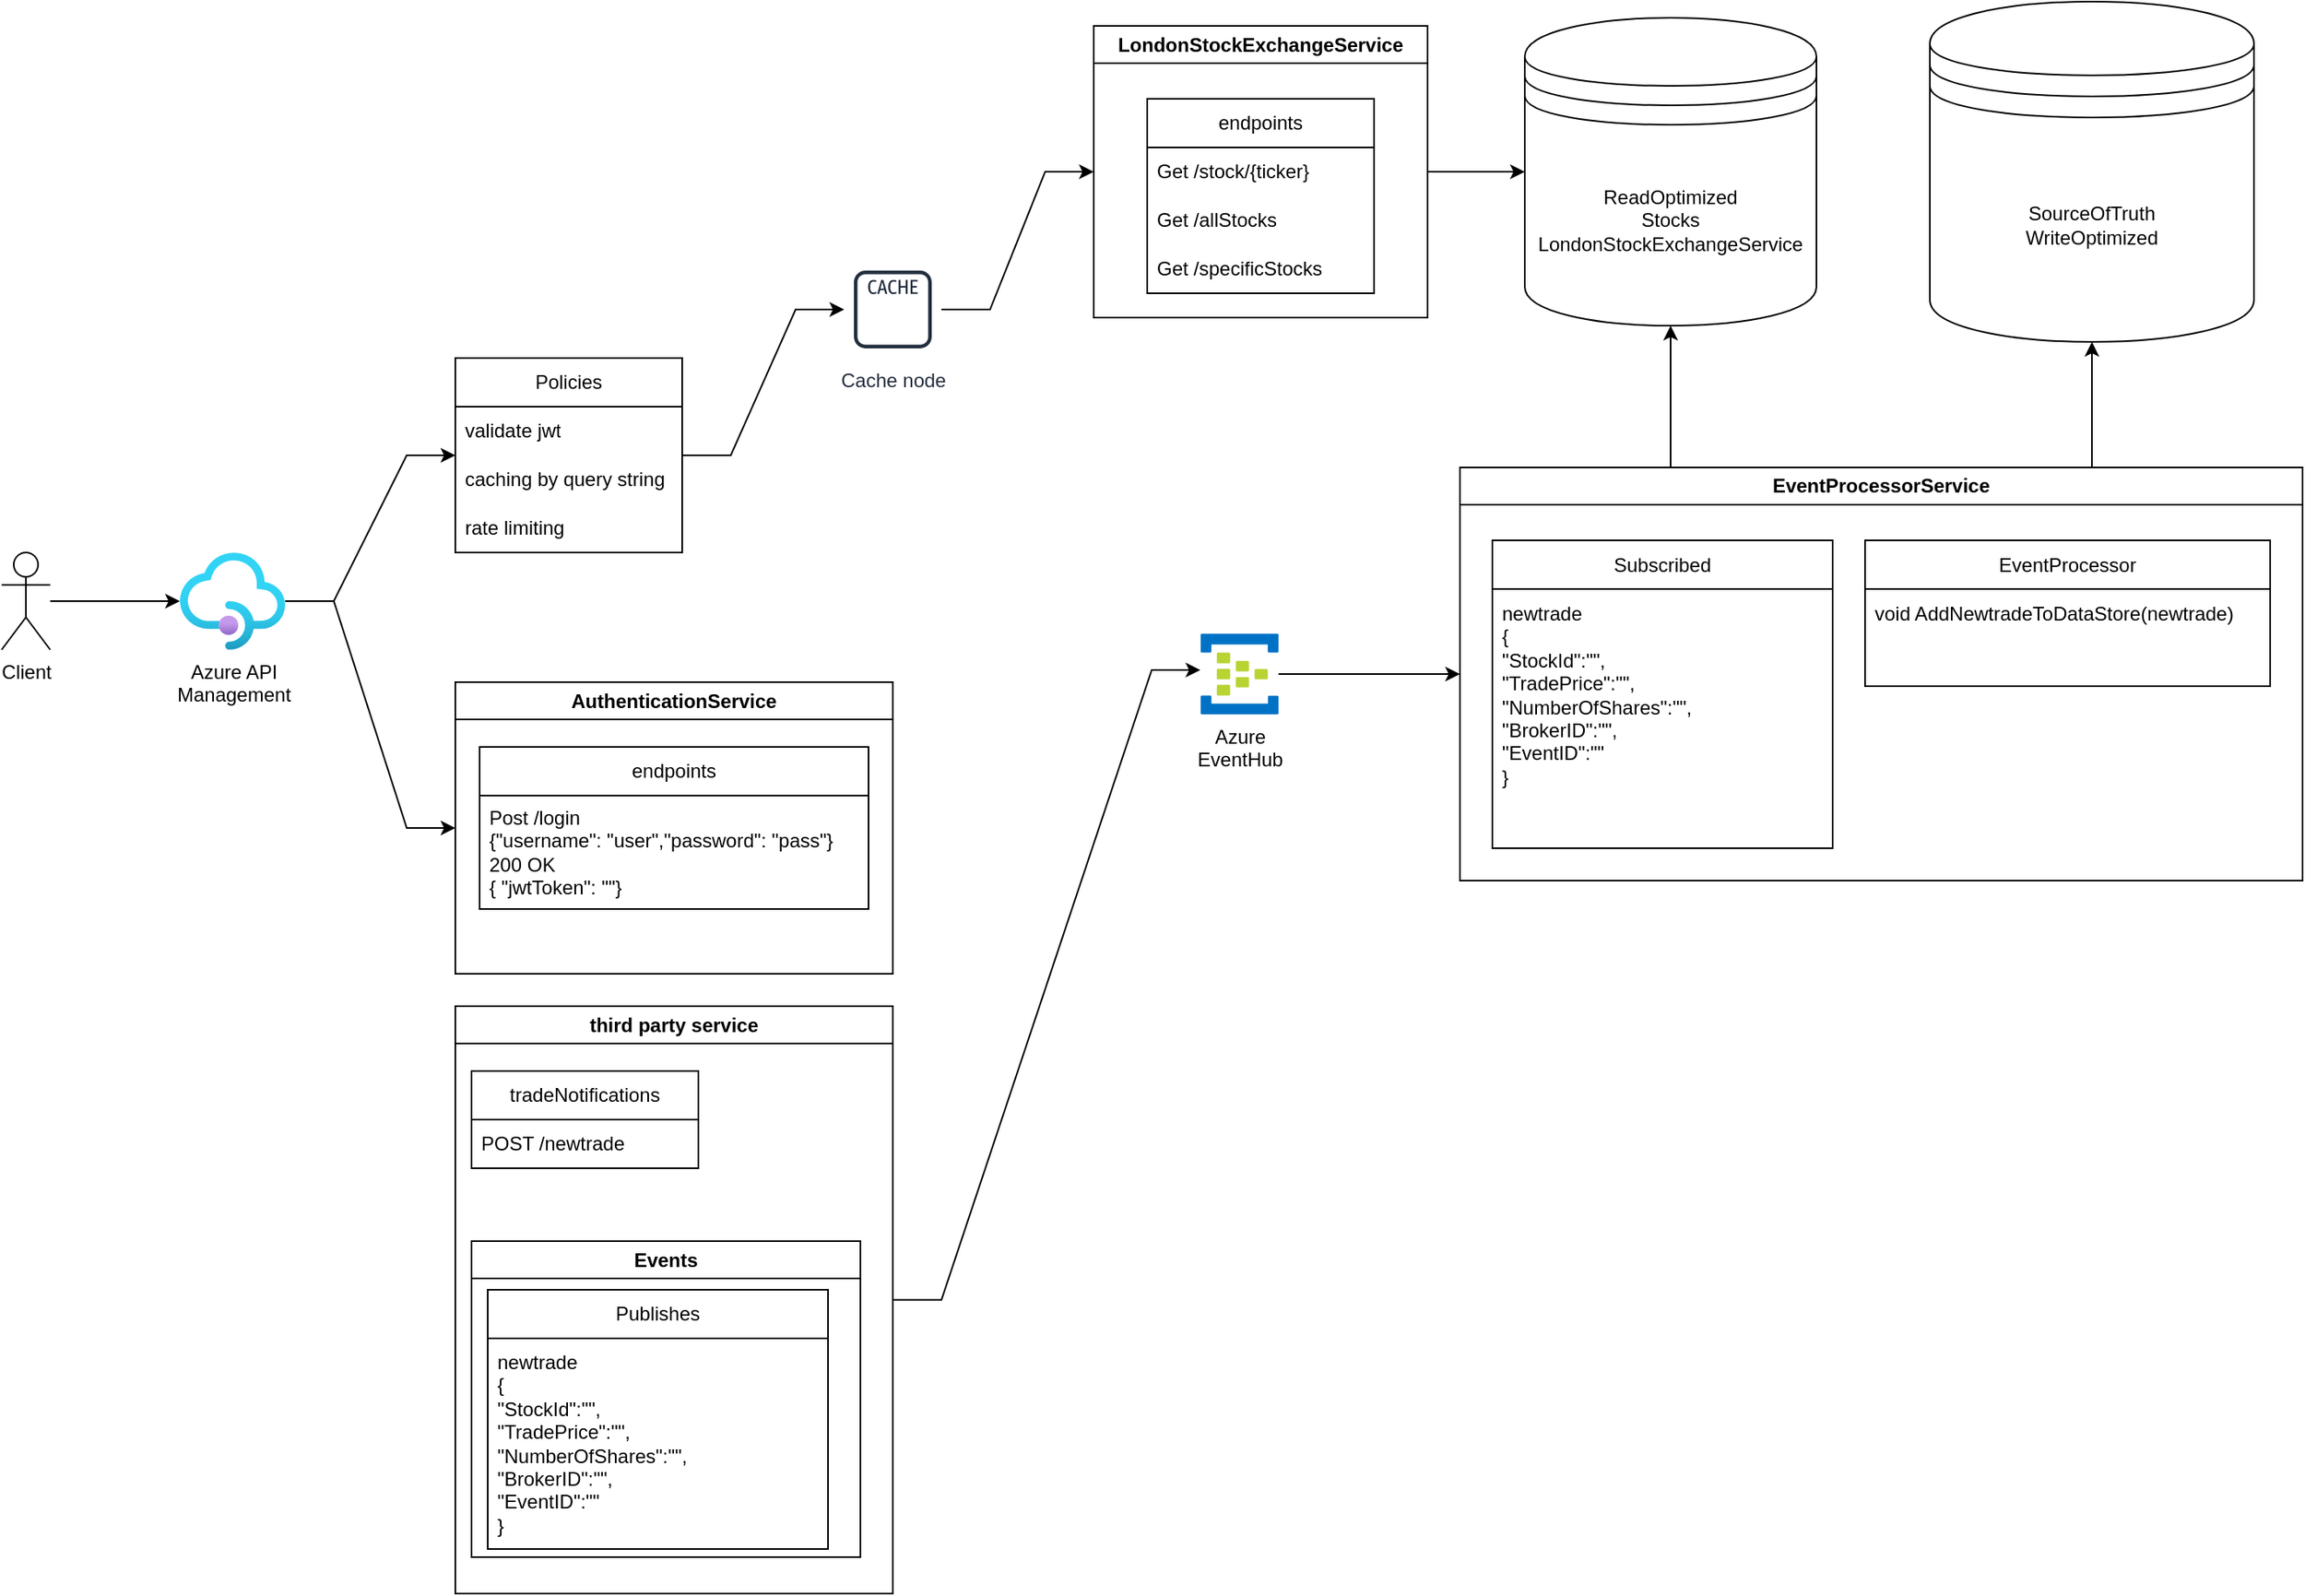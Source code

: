 <mxfile version="22.1.2" type="device">
  <diagram name="Page-1" id="3ypLyDiBIvF3oMqPz6Wy">
    <mxGraphModel dx="1595" dy="1538" grid="1" gridSize="10" guides="1" tooltips="1" connect="1" arrows="1" fold="1" page="0" pageScale="1" pageWidth="827" pageHeight="1169" math="0" shadow="0">
      <root>
        <mxCell id="0" />
        <mxCell id="1" parent="0" />
        <mxCell id="UnuWb7xBkvGk9M-T2CGa-3" style="edgeStyle=orthogonalEdgeStyle;rounded=0;orthogonalLoop=1;jettySize=auto;html=1;" parent="1" source="UnuWb7xBkvGk9M-T2CGa-1" target="UnuWb7xBkvGk9M-T2CGa-2" edge="1">
          <mxGeometry relative="1" as="geometry" />
        </mxCell>
        <mxCell id="UnuWb7xBkvGk9M-T2CGa-1" value="Client" style="shape=umlActor;verticalLabelPosition=bottom;verticalAlign=top;html=1;outlineConnect=0;" parent="1" vertex="1">
          <mxGeometry x="80" y="320" width="30" height="60" as="geometry" />
        </mxCell>
        <mxCell id="UnuWb7xBkvGk9M-T2CGa-13" style="edgeStyle=entityRelationEdgeStyle;rounded=0;orthogonalLoop=1;jettySize=auto;html=1;elbow=vertical;" parent="1" source="UnuWb7xBkvGk9M-T2CGa-2" target="UnuWb7xBkvGk9M-T2CGa-15" edge="1">
          <mxGeometry relative="1" as="geometry" />
        </mxCell>
        <mxCell id="UnuWb7xBkvGk9M-T2CGa-14" style="edgeStyle=entityRelationEdgeStyle;rounded=0;orthogonalLoop=1;jettySize=auto;html=1;" parent="1" source="UnuWb7xBkvGk9M-T2CGa-2" target="UnuWb7xBkvGk9M-T2CGa-9" edge="1">
          <mxGeometry relative="1" as="geometry" />
        </mxCell>
        <mxCell id="UnuWb7xBkvGk9M-T2CGa-2" value="Azure API&lt;br&gt;Management" style="image;aspect=fixed;html=1;points=[];align=center;fontSize=12;image=img/lib/azure2/integration/API_Management_Services.svg;" parent="1" vertex="1">
          <mxGeometry x="190" y="320" width="65" height="60" as="geometry" />
        </mxCell>
        <mxCell id="UnuWb7xBkvGk9M-T2CGa-17" style="edgeStyle=entityRelationEdgeStyle;rounded=0;orthogonalLoop=1;jettySize=auto;html=1;" parent="1" source="UnuWb7xBkvGk9M-T2CGa-9" target="L9-EkQArELdjS92u26Xb-1" edge="1">
          <mxGeometry relative="1" as="geometry">
            <mxPoint x="590" y="300" as="targetPoint" />
          </mxGeometry>
        </mxCell>
        <mxCell id="UnuWb7xBkvGk9M-T2CGa-9" value="Policies" style="swimlane;fontStyle=0;childLayout=stackLayout;horizontal=1;startSize=30;horizontalStack=0;resizeParent=1;resizeParentMax=0;resizeLast=0;collapsible=1;marginBottom=0;whiteSpace=wrap;html=1;" parent="1" vertex="1">
          <mxGeometry x="360" y="200" width="140" height="120" as="geometry" />
        </mxCell>
        <mxCell id="UnuWb7xBkvGk9M-T2CGa-10" value="validate jwt" style="text;strokeColor=none;fillColor=none;align=left;verticalAlign=middle;spacingLeft=4;spacingRight=4;overflow=hidden;points=[[0,0.5],[1,0.5]];portConstraint=eastwest;rotatable=0;whiteSpace=wrap;html=1;" parent="UnuWb7xBkvGk9M-T2CGa-9" vertex="1">
          <mxGeometry y="30" width="140" height="30" as="geometry" />
        </mxCell>
        <mxCell id="UnuWb7xBkvGk9M-T2CGa-23" value="caching by query string" style="text;strokeColor=none;fillColor=none;align=left;verticalAlign=middle;spacingLeft=4;spacingRight=4;overflow=hidden;points=[[0,0.5],[1,0.5]];portConstraint=eastwest;rotatable=0;whiteSpace=wrap;html=1;" parent="UnuWb7xBkvGk9M-T2CGa-9" vertex="1">
          <mxGeometry y="60" width="140" height="30" as="geometry" />
        </mxCell>
        <mxCell id="cUu09cKKm69XMizrhf4F-7" value="rate limiting" style="text;strokeColor=none;fillColor=none;align=left;verticalAlign=middle;spacingLeft=4;spacingRight=4;overflow=hidden;points=[[0,0.5],[1,0.5]];portConstraint=eastwest;rotatable=0;whiteSpace=wrap;html=1;" parent="UnuWb7xBkvGk9M-T2CGa-9" vertex="1">
          <mxGeometry y="90" width="140" height="30" as="geometry" />
        </mxCell>
        <mxCell id="UnuWb7xBkvGk9M-T2CGa-15" value="AuthenticationService" style="swimlane;whiteSpace=wrap;html=1;" parent="1" vertex="1">
          <mxGeometry x="360" y="400" width="270" height="180" as="geometry" />
        </mxCell>
        <mxCell id="UnuWb7xBkvGk9M-T2CGa-4" value="endpoints" style="swimlane;fontStyle=0;childLayout=stackLayout;horizontal=1;startSize=30;horizontalStack=0;resizeParent=1;resizeParentMax=0;resizeLast=0;collapsible=1;marginBottom=0;whiteSpace=wrap;html=1;" parent="UnuWb7xBkvGk9M-T2CGa-15" vertex="1">
          <mxGeometry x="15" y="40" width="240" height="100" as="geometry" />
        </mxCell>
        <mxCell id="UnuWb7xBkvGk9M-T2CGa-5" value="Post /login&lt;br style=&quot;border-color: var(--border-color);&quot;&gt;{&quot;username&quot;: &quot;user&quot;,&quot;password&quot;: &quot;pass&quot;}&lt;br style=&quot;border-color: var(--border-color);&quot;&gt;200 OK&lt;br style=&quot;border-color: var(--border-color);&quot;&gt;{ &quot;jwtToken&quot;: &quot;&quot;}" style="text;strokeColor=none;fillColor=none;align=left;verticalAlign=middle;spacingLeft=4;spacingRight=4;overflow=hidden;points=[[0,0.5],[1,0.5]];portConstraint=eastwest;rotatable=0;whiteSpace=wrap;html=1;" parent="UnuWb7xBkvGk9M-T2CGa-4" vertex="1">
          <mxGeometry y="30" width="240" height="70" as="geometry" />
        </mxCell>
        <mxCell id="cUu09cKKm69XMizrhf4F-20" style="edgeStyle=orthogonalEdgeStyle;rounded=0;orthogonalLoop=1;jettySize=auto;html=1;" parent="1" source="UnuWb7xBkvGk9M-T2CGa-16" target="UnuWb7xBkvGk9M-T2CGa-25" edge="1">
          <mxGeometry relative="1" as="geometry" />
        </mxCell>
        <mxCell id="UnuWb7xBkvGk9M-T2CGa-16" value="LondonStockExchangeService" style="swimlane;whiteSpace=wrap;html=1;" parent="1" vertex="1">
          <mxGeometry x="754" y="-5" width="206" height="180" as="geometry" />
        </mxCell>
        <mxCell id="UnuWb7xBkvGk9M-T2CGa-18" value="endpoints" style="swimlane;fontStyle=0;childLayout=stackLayout;horizontal=1;startSize=30;horizontalStack=0;resizeParent=1;resizeParentMax=0;resizeLast=0;collapsible=1;marginBottom=0;whiteSpace=wrap;html=1;" parent="UnuWb7xBkvGk9M-T2CGa-16" vertex="1">
          <mxGeometry x="33" y="45" width="140" height="120" as="geometry" />
        </mxCell>
        <mxCell id="UnuWb7xBkvGk9M-T2CGa-20" value="Get /stock/{ticker}" style="text;strokeColor=none;fillColor=none;align=left;verticalAlign=middle;spacingLeft=4;spacingRight=4;overflow=hidden;points=[[0,0.5],[1,0.5]];portConstraint=eastwest;rotatable=0;whiteSpace=wrap;html=1;" parent="UnuWb7xBkvGk9M-T2CGa-18" vertex="1">
          <mxGeometry y="30" width="140" height="30" as="geometry" />
        </mxCell>
        <mxCell id="UnuWb7xBkvGk9M-T2CGa-21" value="Get /allStocks" style="text;strokeColor=none;fillColor=none;align=left;verticalAlign=middle;spacingLeft=4;spacingRight=4;overflow=hidden;points=[[0,0.5],[1,0.5]];portConstraint=eastwest;rotatable=0;whiteSpace=wrap;html=1;" parent="UnuWb7xBkvGk9M-T2CGa-18" vertex="1">
          <mxGeometry y="60" width="140" height="30" as="geometry" />
        </mxCell>
        <mxCell id="UnuWb7xBkvGk9M-T2CGa-22" value="Get /specificStocks" style="text;strokeColor=none;fillColor=none;align=left;verticalAlign=middle;spacingLeft=4;spacingRight=4;overflow=hidden;points=[[0,0.5],[1,0.5]];portConstraint=eastwest;rotatable=0;whiteSpace=wrap;html=1;" parent="UnuWb7xBkvGk9M-T2CGa-18" vertex="1">
          <mxGeometry y="90" width="140" height="30" as="geometry" />
        </mxCell>
        <mxCell id="cUu09cKKm69XMizrhf4F-19" style="edgeStyle=entityRelationEdgeStyle;rounded=0;orthogonalLoop=1;jettySize=auto;html=1;" parent="1" source="UnuWb7xBkvGk9M-T2CGa-24" target="cUu09cKKm69XMizrhf4F-8" edge="1">
          <mxGeometry relative="1" as="geometry" />
        </mxCell>
        <mxCell id="UnuWb7xBkvGk9M-T2CGa-24" value="Azure&lt;br&gt;EventHub" style="image;sketch=0;aspect=fixed;html=1;points=[];align=center;fontSize=12;image=img/lib/mscae/Event_Hubs.svg;" parent="1" vertex="1">
          <mxGeometry x="820" y="370" width="48" height="50" as="geometry" />
        </mxCell>
        <mxCell id="UnuWb7xBkvGk9M-T2CGa-32" style="edgeStyle=entityRelationEdgeStyle;rounded=0;orthogonalLoop=1;jettySize=auto;html=1;startArrow=none;startFill=0;entryX=-0.005;entryY=0.45;entryDx=0;entryDy=0;entryPerimeter=0;" parent="1" source="UnuWb7xBkvGk9M-T2CGa-31" target="UnuWb7xBkvGk9M-T2CGa-24" edge="1">
          <mxGeometry relative="1" as="geometry">
            <mxPoint x="1990" y="700" as="sourcePoint" />
          </mxGeometry>
        </mxCell>
        <mxCell id="UnuWb7xBkvGk9M-T2CGa-31" value="third party service" style="swimlane;whiteSpace=wrap;html=1;" parent="1" vertex="1">
          <mxGeometry x="360" y="600" width="270" height="362.5" as="geometry" />
        </mxCell>
        <mxCell id="UnuWb7xBkvGk9M-T2CGa-26" value="tradeNotifications" style="swimlane;fontStyle=0;childLayout=stackLayout;horizontal=1;startSize=30;horizontalStack=0;resizeParent=1;resizeParentMax=0;resizeLast=0;collapsible=1;marginBottom=0;whiteSpace=wrap;html=1;" parent="UnuWb7xBkvGk9M-T2CGa-31" vertex="1">
          <mxGeometry x="10" y="40" width="140" height="60" as="geometry" />
        </mxCell>
        <mxCell id="UnuWb7xBkvGk9M-T2CGa-27" value="POST /newtrade" style="text;strokeColor=none;fillColor=none;align=left;verticalAlign=middle;spacingLeft=4;spacingRight=4;overflow=hidden;points=[[0,0.5],[1,0.5]];portConstraint=eastwest;rotatable=0;whiteSpace=wrap;html=1;" parent="UnuWb7xBkvGk9M-T2CGa-26" vertex="1">
          <mxGeometry y="30" width="140" height="30" as="geometry" />
        </mxCell>
        <mxCell id="UnuWb7xBkvGk9M-T2CGa-33" value="Events" style="swimlane;whiteSpace=wrap;html=1;" parent="UnuWb7xBkvGk9M-T2CGa-31" vertex="1">
          <mxGeometry x="10" y="145" width="240" height="195" as="geometry" />
        </mxCell>
        <mxCell id="UnuWb7xBkvGk9M-T2CGa-34" value="Publishes" style="swimlane;fontStyle=0;childLayout=stackLayout;horizontal=1;startSize=30;horizontalStack=0;resizeParent=1;resizeParentMax=0;resizeLast=0;collapsible=1;marginBottom=0;whiteSpace=wrap;html=1;" parent="UnuWb7xBkvGk9M-T2CGa-33" vertex="1">
          <mxGeometry x="10" y="30" width="210" height="160" as="geometry" />
        </mxCell>
        <mxCell id="UnuWb7xBkvGk9M-T2CGa-35" value="newtrade&lt;br&gt;{&lt;br&gt;&quot;StockId&quot;:&quot;&quot;,&lt;br&gt;&quot;TradePrice&quot;:&quot;&quot;,&lt;br&gt;&quot;NumberOfShares&quot;:&quot;&quot;,&lt;br&gt;&quot;BrokerID&quot;:&quot;&quot;,&lt;br&gt;&quot;EventID&quot;:&quot;&quot;&lt;br&gt;}" style="text;strokeColor=none;fillColor=none;align=left;verticalAlign=middle;spacingLeft=4;spacingRight=4;overflow=hidden;points=[[0,0.5],[1,0.5]];portConstraint=eastwest;rotatable=0;whiteSpace=wrap;html=1;" parent="UnuWb7xBkvGk9M-T2CGa-34" vertex="1">
          <mxGeometry y="30" width="210" height="130" as="geometry" />
        </mxCell>
        <mxCell id="cUu09cKKm69XMizrhf4F-21" style="rounded=0;orthogonalLoop=1;jettySize=auto;html=1;exitX=0.25;exitY=0;exitDx=0;exitDy=0;" parent="1" source="cUu09cKKm69XMizrhf4F-8" target="UnuWb7xBkvGk9M-T2CGa-25" edge="1">
          <mxGeometry relative="1" as="geometry" />
        </mxCell>
        <mxCell id="cUu09cKKm69XMizrhf4F-22" style="rounded=0;orthogonalLoop=1;jettySize=auto;html=1;exitX=0.75;exitY=0;exitDx=0;exitDy=0;" parent="1" source="cUu09cKKm69XMizrhf4F-8" target="cUu09cKKm69XMizrhf4F-6" edge="1">
          <mxGeometry relative="1" as="geometry" />
        </mxCell>
        <mxCell id="cUu09cKKm69XMizrhf4F-8" value="EventProcessorService" style="swimlane;whiteSpace=wrap;html=1;" parent="1" vertex="1">
          <mxGeometry x="980" y="267.5" width="520" height="255" as="geometry" />
        </mxCell>
        <mxCell id="cUu09cKKm69XMizrhf4F-9" value="Subscribed" style="swimlane;fontStyle=0;childLayout=stackLayout;horizontal=1;startSize=30;horizontalStack=0;resizeParent=1;resizeParentMax=0;resizeLast=0;collapsible=1;marginBottom=0;whiteSpace=wrap;html=1;" parent="cUu09cKKm69XMizrhf4F-8" vertex="1">
          <mxGeometry x="20" y="45" width="210" height="190" as="geometry" />
        </mxCell>
        <mxCell id="cUu09cKKm69XMizrhf4F-10" value="newtrade&lt;br style=&quot;border-color: var(--border-color);&quot;&gt;{&lt;br style=&quot;border-color: var(--border-color);&quot;&gt;&quot;StockId&quot;:&quot;&quot;,&lt;br style=&quot;border-color: var(--border-color);&quot;&gt;&quot;TradePrice&quot;:&quot;&quot;,&lt;br style=&quot;border-color: var(--border-color);&quot;&gt;&quot;NumberOfShares&quot;:&quot;&quot;,&lt;br style=&quot;border-color: var(--border-color);&quot;&gt;&quot;BrokerID&quot;:&quot;&quot;,&lt;br style=&quot;border-color: var(--border-color);&quot;&gt;&quot;EventID&quot;:&quot;&quot;&lt;br style=&quot;border-color: var(--border-color);&quot;&gt;}" style="text;strokeColor=none;fillColor=none;align=left;verticalAlign=middle;spacingLeft=4;spacingRight=4;overflow=hidden;points=[[0,0.5],[1,0.5]];portConstraint=eastwest;rotatable=0;whiteSpace=wrap;html=1;" parent="cUu09cKKm69XMizrhf4F-9" vertex="1">
          <mxGeometry y="30" width="210" height="130" as="geometry" />
        </mxCell>
        <mxCell id="cUu09cKKm69XMizrhf4F-11" value="&amp;nbsp;" style="text;strokeColor=none;fillColor=none;align=left;verticalAlign=middle;spacingLeft=4;spacingRight=4;overflow=hidden;points=[[0,0.5],[1,0.5]];portConstraint=eastwest;rotatable=0;whiteSpace=wrap;html=1;" parent="cUu09cKKm69XMizrhf4F-9" vertex="1">
          <mxGeometry y="160" width="210" height="30" as="geometry" />
        </mxCell>
        <mxCell id="cUu09cKKm69XMizrhf4F-15" value="EventProcessor" style="swimlane;fontStyle=0;childLayout=stackLayout;horizontal=1;startSize=30;horizontalStack=0;resizeParent=1;resizeParentMax=0;resizeLast=0;collapsible=1;marginBottom=0;whiteSpace=wrap;html=1;" parent="cUu09cKKm69XMizrhf4F-8" vertex="1">
          <mxGeometry x="250" y="45" width="250" height="90" as="geometry" />
        </mxCell>
        <mxCell id="cUu09cKKm69XMizrhf4F-16" value="void AddNewtradeToDataStore(newtrade)" style="text;strokeColor=none;fillColor=none;align=left;verticalAlign=middle;spacingLeft=4;spacingRight=4;overflow=hidden;points=[[0,0.5],[1,0.5]];portConstraint=eastwest;rotatable=0;whiteSpace=wrap;html=1;" parent="cUu09cKKm69XMizrhf4F-15" vertex="1">
          <mxGeometry y="30" width="250" height="30" as="geometry" />
        </mxCell>
        <mxCell id="cUu09cKKm69XMizrhf4F-17" value="&amp;nbsp;" style="text;strokeColor=none;fillColor=none;align=left;verticalAlign=middle;spacingLeft=4;spacingRight=4;overflow=hidden;points=[[0,0.5],[1,0.5]];portConstraint=eastwest;rotatable=0;whiteSpace=wrap;html=1;" parent="cUu09cKKm69XMizrhf4F-15" vertex="1">
          <mxGeometry y="60" width="250" height="30" as="geometry" />
        </mxCell>
        <mxCell id="UnuWb7xBkvGk9M-T2CGa-25" value="ReadOptimized&lt;br&gt;Stocks&lt;br&gt;LondonStockExchangeService" style="shape=datastore;whiteSpace=wrap;html=1;" parent="1" vertex="1">
          <mxGeometry x="1020" y="-10" width="180" height="190" as="geometry" />
        </mxCell>
        <mxCell id="cUu09cKKm69XMizrhf4F-6" value="SourceOfTruth&lt;br&gt;WriteOptimized" style="shape=datastore;whiteSpace=wrap;html=1;" parent="1" vertex="1">
          <mxGeometry x="1270" y="-20" width="200" height="210" as="geometry" />
        </mxCell>
        <mxCell id="L9-EkQArELdjS92u26Xb-2" style="edgeStyle=entityRelationEdgeStyle;rounded=0;orthogonalLoop=1;jettySize=auto;html=1;" edge="1" parent="1" source="L9-EkQArELdjS92u26Xb-1" target="UnuWb7xBkvGk9M-T2CGa-16">
          <mxGeometry relative="1" as="geometry" />
        </mxCell>
        <mxCell id="L9-EkQArELdjS92u26Xb-1" value="Cache node" style="sketch=0;outlineConnect=0;fontColor=#232F3E;gradientColor=none;strokeColor=#232F3E;fillColor=#ffffff;dashed=0;verticalLabelPosition=bottom;verticalAlign=top;align=center;html=1;fontSize=12;fontStyle=0;aspect=fixed;shape=mxgraph.aws4.resourceIcon;resIcon=mxgraph.aws4.cache_node;" vertex="1" parent="1">
          <mxGeometry x="600" y="140" width="60" height="60" as="geometry" />
        </mxCell>
      </root>
    </mxGraphModel>
  </diagram>
</mxfile>
